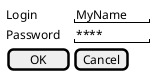 @startsalt login
{
  Login    | "MyName   "
  Password | "****     "
  [  OK   ] | [Cancel]
}
@endsalt